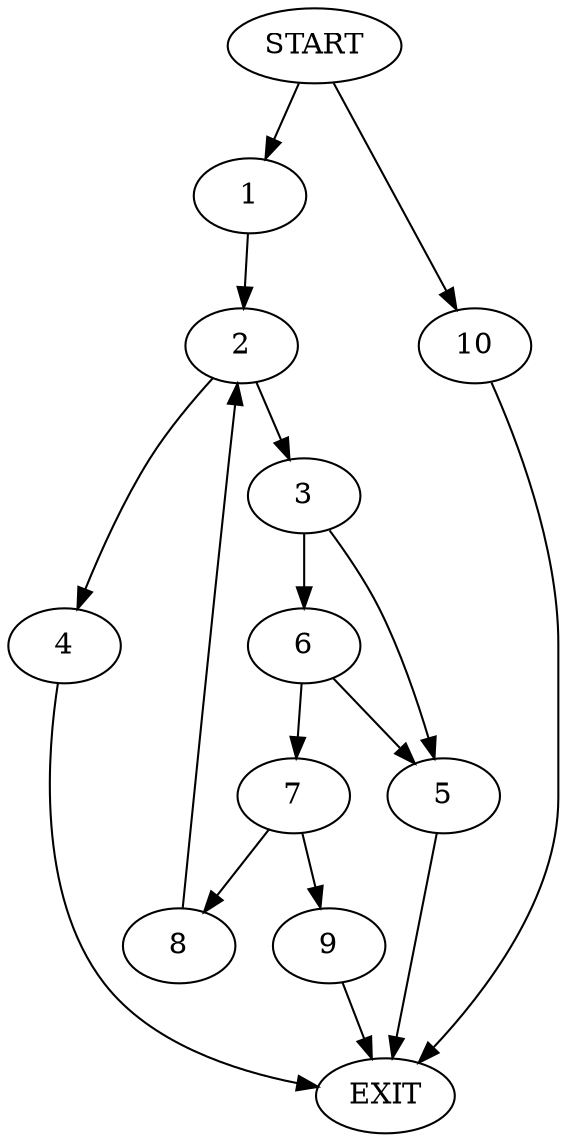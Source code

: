 digraph {
0 [label="START"]
11 [label="EXIT"]
0 -> 1
1 -> 2
2 -> 3
2 -> 4
4 -> 11
3 -> 5
3 -> 6
6 -> 5
6 -> 7
5 -> 11
7 -> 8
7 -> 9
9 -> 11
8 -> 2
0 -> 10
10 -> 11
}
